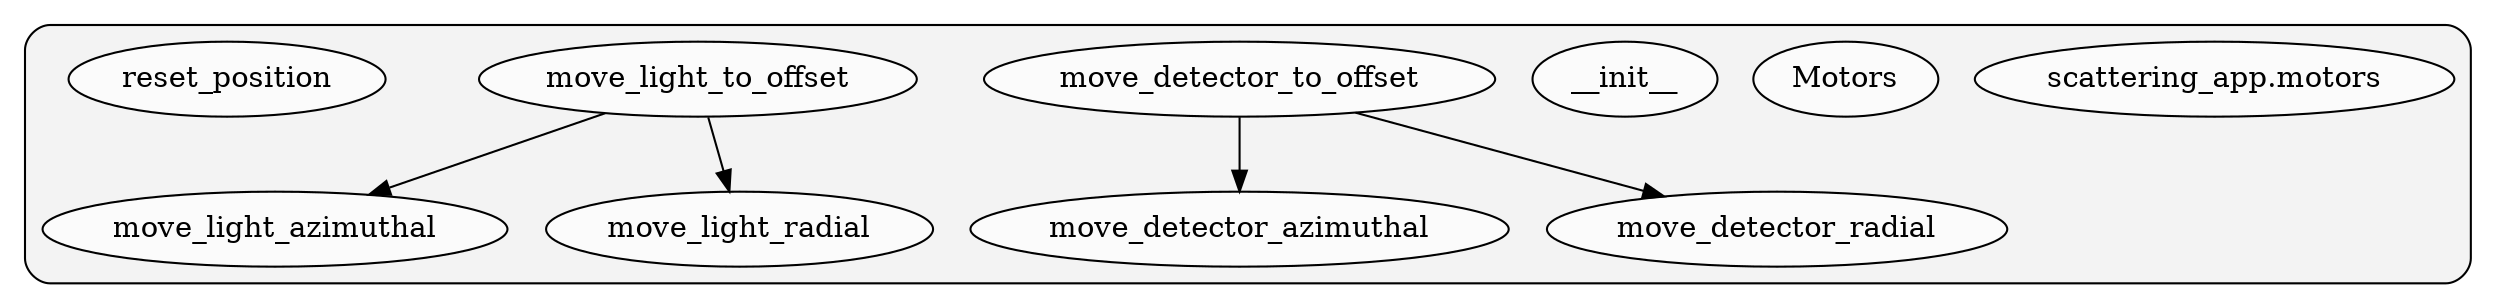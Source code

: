 digraph G {
    graph [rankdir=TB];
    subgraph cluster_G {

        graph [style="filled,rounded",fillcolor="#80808018", label=""];
        scattering_app__motors [label="scattering_app.motors", style="filled", fillcolor="#ffffffb2", fontcolor="#000000", group="0"];
        scattering_app__motors__Motors [label="Motors", style="filled", fillcolor="#ffffffb2", fontcolor="#000000", group="0"];
        scattering_app__motors__Motors____init__ [label="__init__", style="filled", fillcolor="#ffffffb2", fontcolor="#000000", group="0"];
        scattering_app__motors__Motors__move_detector_azimuthal [label="move_detector_azimuthal", style="filled", fillcolor="#ffffffb2", fontcolor="#000000", group="0"];
        scattering_app__motors__Motors__move_detector_radial [label="move_detector_radial", style="filled", fillcolor="#ffffffb2", fontcolor="#000000", group="0"];
        scattering_app__motors__Motors__move_detector_to_offset [label="move_detector_to_offset", style="filled", fillcolor="#ffffffb2", fontcolor="#000000", group="0"];
        scattering_app__motors__Motors__move_light_azimuthal [label="move_light_azimuthal", style="filled", fillcolor="#ffffffb2", fontcolor="#000000", group="0"];
        scattering_app__motors__Motors__move_light_radial [label="move_light_radial", style="filled", fillcolor="#ffffffb2", fontcolor="#000000", group="0"];
        scattering_app__motors__Motors__move_light_to_offset [label="move_light_to_offset", style="filled", fillcolor="#ffffffb2", fontcolor="#000000", group="0"];
        scattering_app__motors__Motors__reset_position [label="reset_position", style="filled", fillcolor="#ffffffb2", fontcolor="#000000", group="0"];
    }
        scattering_app__motors__Motors__move_light_to_offset -> scattering_app__motors__Motors__move_light_azimuthal [style="solid", color="#000000"];
        scattering_app__motors__Motors__move_light_to_offset -> scattering_app__motors__Motors__move_light_radial [style="solid", color="#000000"];
        scattering_app__motors__Motors__move_detector_to_offset -> scattering_app__motors__Motors__move_detector_azimuthal [style="solid", color="#000000"];
        scattering_app__motors__Motors__move_detector_to_offset -> scattering_app__motors__Motors__move_detector_radial [style="solid", color="#000000"];
    }
